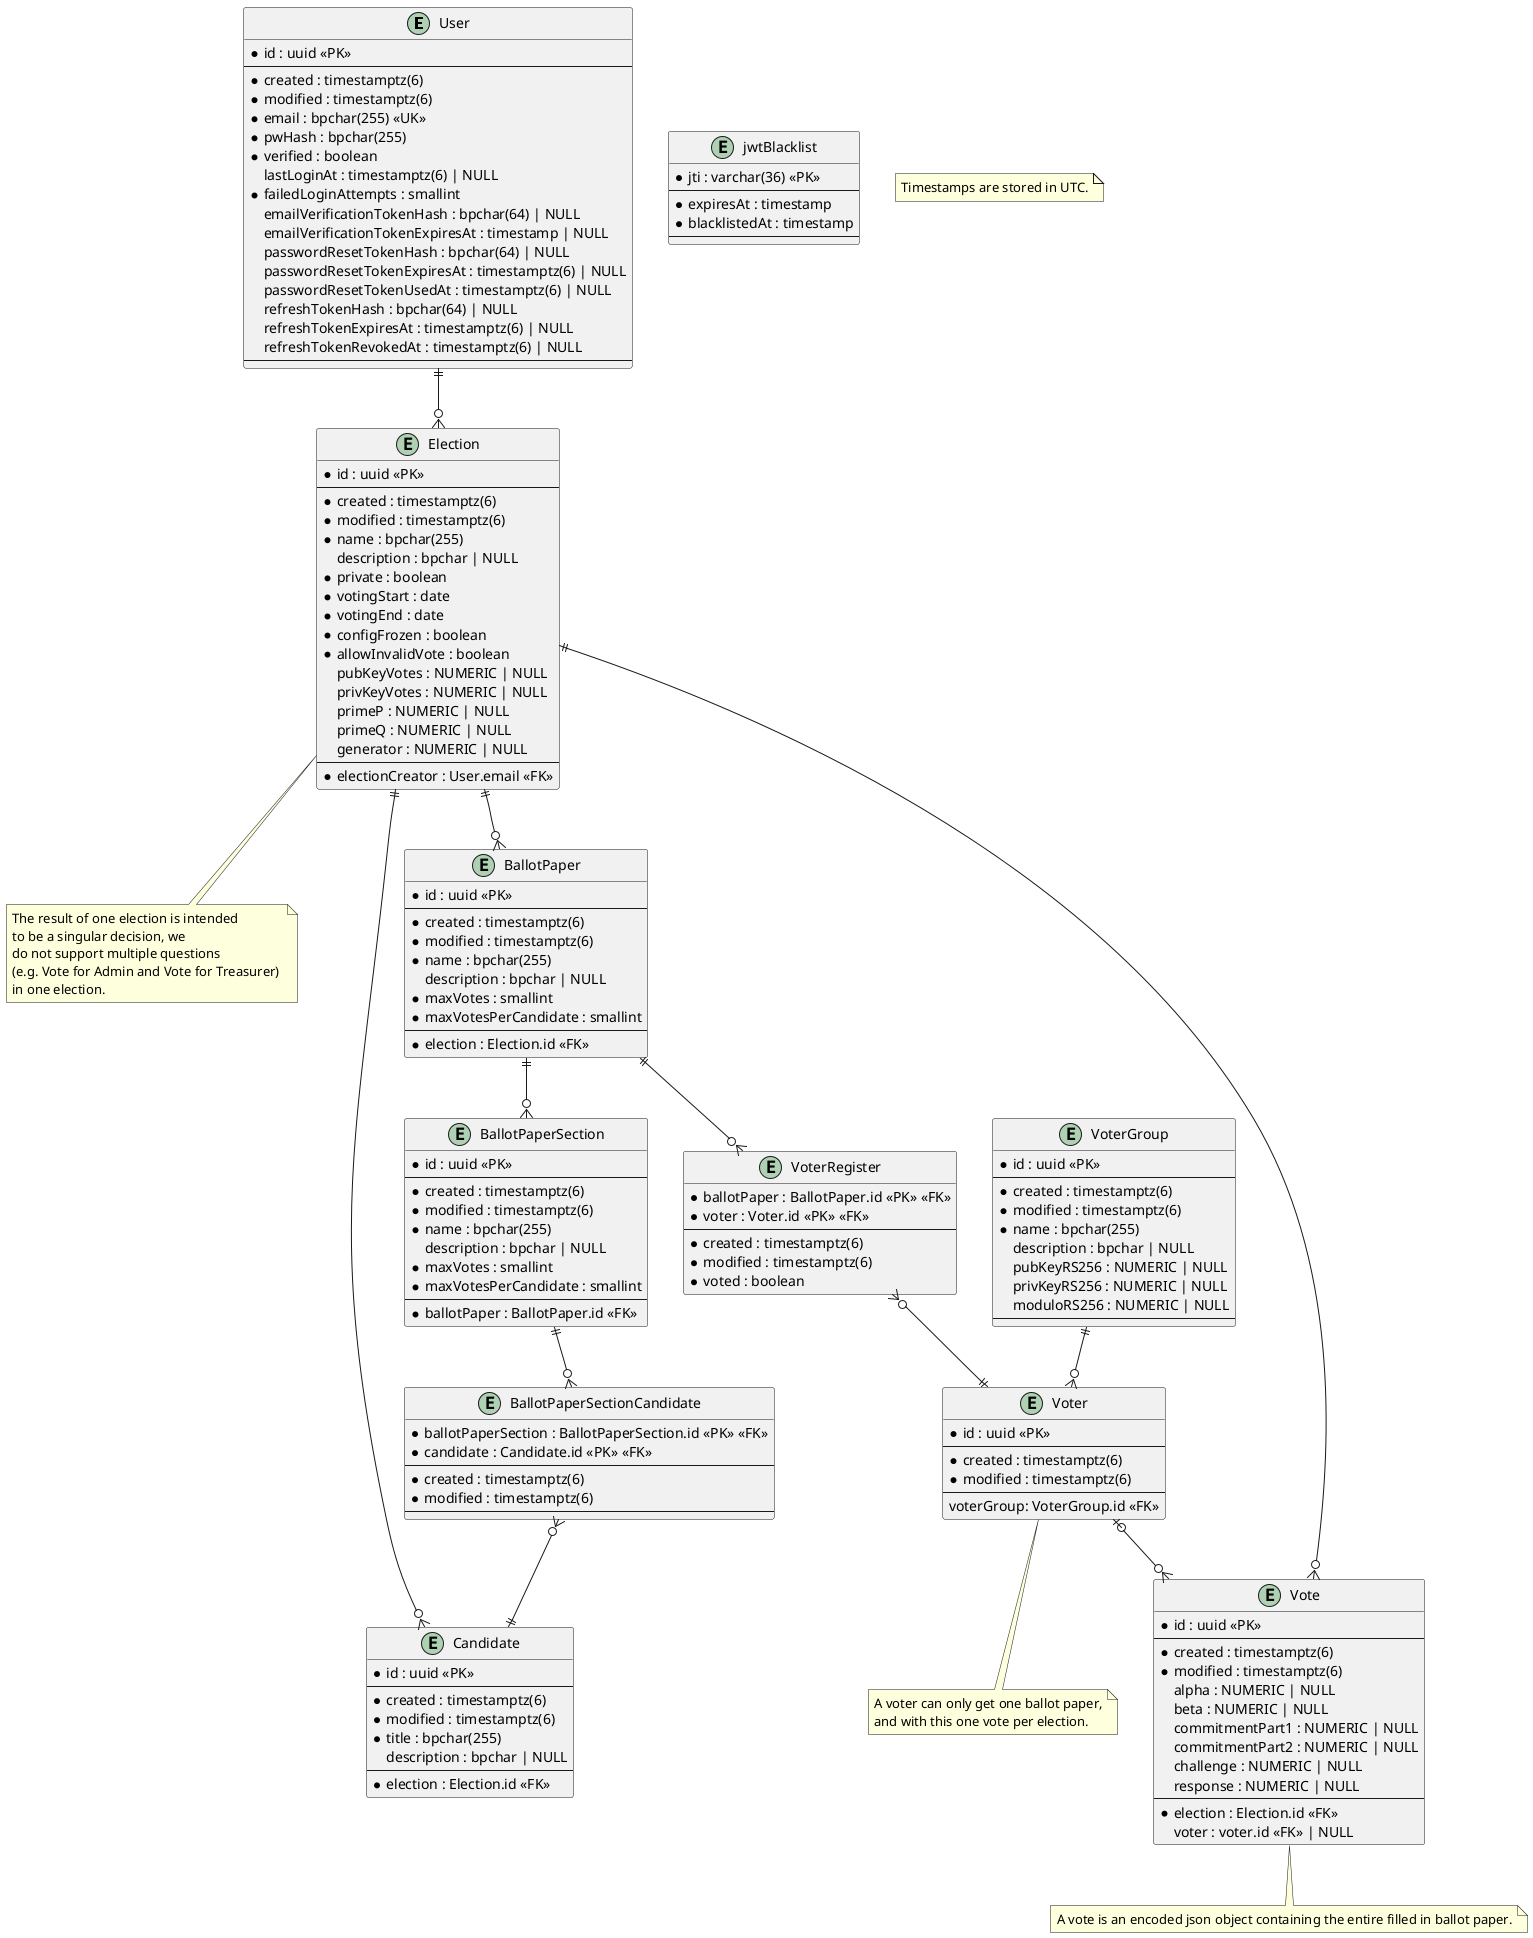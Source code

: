 @startuml dataModel

entity "User" as user {
    * id : uuid <<PK>>
    --
    * created : timestamptz(6)
    * modified : timestamptz(6)
    * email : bpchar(255) <<UK>>
    * pwHash : bpchar(255)
    * verified : boolean
    lastLoginAt : timestamptz(6) | NULL
    ' failed login attemtps get reset on successful login
    * failedLoginAttempts : smallint
    '* isAdmin : boolean
    emailVerificationTokenHash : bpchar(64) | NULL
    emailVerificationTokenExpiresAt : timestamp | NULL
    passwordResetTokenHash : bpchar(64) | NULL
    passwordResetTokenExpiresAt : timestamptz(6) | NULL
    passwordResetTokenUsedAt : timestamptz(6) | NULL
    refreshTokenHash : bpchar(64) | NULL
    refreshTokenExpiresAt : timestamptz(6) | NULL
    refreshTokenRevokedAt : timestamptz(6) | NULL
    --
}

entity "jwtBlacklist" as jwtBlacklist {
    ' this table is used to store blacklisted access tokens
    ' The jti is 36 characters long if we use UUIDv4
    * jti : varchar(36) <<PK>>
    --
    * expiresAt : timestamp
    * blacklistedAt : timestamp
    --
}

entity "Election" as elections {
    * id : uuid <<PK>>
    --
    * created : timestamptz(6)
    * modified : timestamptz(6)
    * name : bpchar(255)
    description : bpchar | NULL
    * private : boolean
    * votingStart : date
    * votingEnd : date
    * configFrozen : boolean
    * allowInvalidVote : boolean
    ' Is there a use case for `votesCounted`?
    ' * votesCounted : boolean
    ' Computed values such as validVotes and invalidVotes are critical - do we really want to store them?
    ' validVotes : integer | NULL
    ' invalidVotes : integer | NULL
    pubKeyVotes : NUMERIC | NULL
    privKeyVotes : NUMERIC | NULL
    primeP : NUMERIC | NULL
    primeQ : NUMERIC | NULL
    generator : NUMERIC | NULL
    --
    * electionCreator : User.email <<FK>>
}

note as N2
The result of one election is intended 
to be a singular decision, we 
do not support multiple questions 
(e.g. Vote for Admin and Vote for Treasurer) 
in one election.
end note

entity "BallotPaper" as ballotPapers {
    * id : uuid <<PK>>
    --
    * created : timestamptz(6)
    * modified : timestamptz(6)
    * name : bpchar(255)
    description : bpchar | NULL
    * maxVotes : smallint
    * maxVotesPerCandidate : smallint
    --
    * election : Election.id <<FK>>
}

entity "BallotPaperSection" as ballotPaperSections {
    * id : uuid <<PK>>
    --
    * created : timestamptz(6)
    * modified : timestamptz(6)
    * name : bpchar(255)
    description : bpchar | NULL
    * maxVotes : smallint
    * maxVotesPerCandidate : smallint
    --
    * ballotPaper : BallotPaper.id <<FK>>
}
' note as C_2
' If at least two ballotPaperSections are created for one ballotPaper, 
' the name field of the ballotPaperSections is mandatory.
' end note

entity "BallotPaperSectionCandidate" as ballotPaperSectionCandidates {
    * ballotPaperSection : BallotPaperSection.id <<PK>> <<FK>>
    * candidate : Candidate.id <<PK>> <<FK>>
    --
    * created : timestamptz(6)
    * modified : timestamptz(6)
    --
}

entity "Candidate" as candidates {
    * id : uuid <<PK>>
    --
    * created : timestamptz(6)
    * modified : timestamptz(6)
    * title : bpchar(255)
    description : bpchar | NULL
    --
    * election : Election.id <<FK>>
}

entity "Vote" as votes {
    * id : uuid <<PK>>
    --
    * created : timestamptz(6)
    * modified : timestamptz(6)
    alpha : NUMERIC | NULL
    beta : NUMERIC | NULL
    commitmentPart1 : NUMERIC | NULL
    commitmentPart2 : NUMERIC | NULL
    challenge : NUMERIC | NULL
    response : NUMERIC | NULL
    --
    * election : Election.id <<FK>>
    ' if the vote isn't secret, voter can be saved
    voter : voter.id <<FK>> | NULL
}
note as N4
A vote is an encoded json object containing the entire filled in ballot paper.
end note

entity "VoterRegister" as voterRegisters {
    * ballotPaper : BallotPaper.id <<PK>> <<FK>>
    * voter : Voter.id <<PK>> <<FK>>
    --
    * created : timestamptz(6)
    * modified : timestamptz(6)
    * voted : boolean
}

entity "Voter" as voters {
    * id : uuid <<PK>>
    --
    * created : timestamptz(6)
    * modified : timestamptz(6)
    --
    voterGroup: VoterGroup.id <<FK>>
}
note as N3
A voter can only get one ballot paper,
and with this one vote per election.
end note

entity "VoterGroup" as voterGroups {
    * id : uuid <<PK>>
    --
    * created : timestamptz(6)
    * modified : timestamptz(6)
    * name : bpchar(255)
    description : bpchar | NULL
    pubKeyRS256 : NUMERIC | NULL
    privKeyRS256 : NUMERIC | NULL
    moduloRS256 : NUMERIC | NULL
    --
}

note as N1
Timestamps are stored in UTC.
end note

user ||--o{ elections
elections ||--o{ ballotPapers
elections -- N2
elections ||--o{ candidates
ballotPapers ||--o{ voterRegisters
voterRegisters }o--|| voters
ballotPapers ||--o{ ballotPaperSections
' ballotPaperSections -- C_2
ballotPaperSections ||--o{ ballotPaperSectionCandidates
ballotPaperSectionCandidates }o--|| candidates
votes }o--|| elections
voters |o--o{ votes
voterGroups ||--o{ voters
voters -- N3
votes -- N4


@enduml